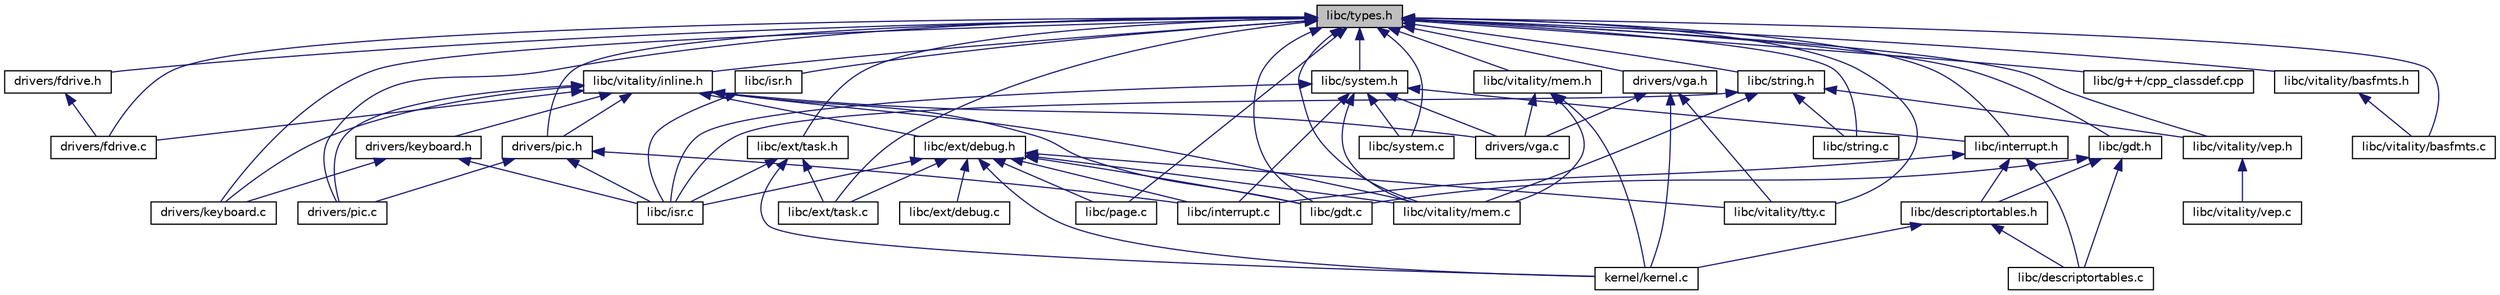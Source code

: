 digraph "libc/types.h"
{
  edge [fontname="Helvetica",fontsize="10",labelfontname="Helvetica",labelfontsize="10"];
  node [fontname="Helvetica",fontsize="10",shape=record];
  Node1 [label="libc/types.h",height=0.2,width=0.4,color="black", fillcolor="grey75", style="filled", fontcolor="black"];
  Node1 -> Node2 [dir="back",color="midnightblue",fontsize="10",style="solid",fontname="Helvetica"];
  Node2 [label="drivers/fdrive.h",height=0.2,width=0.4,color="black", fillcolor="white", style="filled",URL="$a00017.html"];
  Node2 -> Node3 [dir="back",color="midnightblue",fontsize="10",style="solid",fontname="Helvetica"];
  Node3 [label="drivers/fdrive.c",height=0.2,width=0.4,color="black", fillcolor="white", style="filled",URL="$a00014.html"];
  Node1 -> Node3 [dir="back",color="midnightblue",fontsize="10",style="solid",fontname="Helvetica"];
  Node1 -> Node4 [dir="back",color="midnightblue",fontsize="10",style="solid",fontname="Helvetica"];
  Node4 [label="libc/vitality/inline.h",height=0.2,width=0.4,color="black", fillcolor="white", style="filled",URL="$a00110.html"];
  Node4 -> Node3 [dir="back",color="midnightblue",fontsize="10",style="solid",fontname="Helvetica"];
  Node4 -> Node5 [dir="back",color="midnightblue",fontsize="10",style="solid",fontname="Helvetica"];
  Node5 [label="drivers/keyboard.h",height=0.2,width=0.4,color="black", fillcolor="white", style="filled",URL="$a00023.html"];
  Node5 -> Node6 [dir="back",color="midnightblue",fontsize="10",style="solid",fontname="Helvetica"];
  Node6 [label="drivers/keyboard.c",height=0.2,width=0.4,color="black", fillcolor="white", style="filled",URL="$a00020.html"];
  Node5 -> Node7 [dir="back",color="midnightblue",fontsize="10",style="solid",fontname="Helvetica"];
  Node7 [label="libc/isr.c",height=0.2,width=0.4,color="black", fillcolor="white", style="filled",URL="$a00077.html"];
  Node4 -> Node6 [dir="back",color="midnightblue",fontsize="10",style="solid",fontname="Helvetica"];
  Node4 -> Node8 [dir="back",color="midnightblue",fontsize="10",style="solid",fontname="Helvetica"];
  Node8 [label="drivers/pic.c",height=0.2,width=0.4,color="black", fillcolor="white", style="filled",URL="$a00026.html"];
  Node4 -> Node9 [dir="back",color="midnightblue",fontsize="10",style="solid",fontname="Helvetica"];
  Node9 [label="drivers/pic.h",height=0.2,width=0.4,color="black", fillcolor="white", style="filled",URL="$a00029.html"];
  Node9 -> Node8 [dir="back",color="midnightblue",fontsize="10",style="solid",fontname="Helvetica"];
  Node9 -> Node10 [dir="back",color="midnightblue",fontsize="10",style="solid",fontname="Helvetica"];
  Node10 [label="libc/interrupt.c",height=0.2,width=0.4,color="black", fillcolor="white", style="filled",URL="$a00071.html"];
  Node9 -> Node7 [dir="back",color="midnightblue",fontsize="10",style="solid",fontname="Helvetica"];
  Node4 -> Node11 [dir="back",color="midnightblue",fontsize="10",style="solid",fontname="Helvetica"];
  Node11 [label="drivers/vga.c",height=0.2,width=0.4,color="black", fillcolor="white", style="filled",URL="$a00032.html"];
  Node4 -> Node12 [dir="back",color="midnightblue",fontsize="10",style="solid",fontname="Helvetica"];
  Node12 [label="libc/ext/debug.h",height=0.2,width=0.4,color="black", fillcolor="white", style="filled",URL="$a00050.html"];
  Node12 -> Node13 [dir="back",color="midnightblue",fontsize="10",style="solid",fontname="Helvetica"];
  Node13 [label="kernel/kernel.c",height=0.2,width=0.4,color="black", fillcolor="white", style="filled",URL="$a00038.html"];
  Node12 -> Node14 [dir="back",color="midnightblue",fontsize="10",style="solid",fontname="Helvetica"];
  Node14 [label="libc/ext/debug.c",height=0.2,width=0.4,color="black", fillcolor="white", style="filled",URL="$a00047.html"];
  Node12 -> Node15 [dir="back",color="midnightblue",fontsize="10",style="solid",fontname="Helvetica"];
  Node15 [label="libc/ext/task.c",height=0.2,width=0.4,color="black", fillcolor="white", style="filled",URL="$a00053.html"];
  Node12 -> Node16 [dir="back",color="midnightblue",fontsize="10",style="solid",fontname="Helvetica"];
  Node16 [label="libc/gdt.c",height=0.2,width=0.4,color="black", fillcolor="white", style="filled",URL="$a00065.html"];
  Node12 -> Node10 [dir="back",color="midnightblue",fontsize="10",style="solid",fontname="Helvetica"];
  Node12 -> Node7 [dir="back",color="midnightblue",fontsize="10",style="solid",fontname="Helvetica"];
  Node12 -> Node17 [dir="back",color="midnightblue",fontsize="10",style="solid",fontname="Helvetica"];
  Node17 [label="libc/page.c",height=0.2,width=0.4,color="black", fillcolor="white", style="filled",URL="$a00083.html"];
  Node12 -> Node18 [dir="back",color="midnightblue",fontsize="10",style="solid",fontname="Helvetica"];
  Node18 [label="libc/vitality/mem.c",height=0.2,width=0.4,color="black", fillcolor="white", style="filled",URL="$a00113.html"];
  Node12 -> Node19 [dir="back",color="midnightblue",fontsize="10",style="solid",fontname="Helvetica"];
  Node19 [label="libc/vitality/tty.c",height=0.2,width=0.4,color="black", fillcolor="white", style="filled",URL="$a00119.html"];
  Node4 -> Node16 [dir="back",color="midnightblue",fontsize="10",style="solid",fontname="Helvetica"];
  Node4 -> Node18 [dir="back",color="midnightblue",fontsize="10",style="solid",fontname="Helvetica"];
  Node1 -> Node6 [dir="back",color="midnightblue",fontsize="10",style="solid",fontname="Helvetica"];
  Node1 -> Node8 [dir="back",color="midnightblue",fontsize="10",style="solid",fontname="Helvetica"];
  Node1 -> Node9 [dir="back",color="midnightblue",fontsize="10",style="solid",fontname="Helvetica"];
  Node1 -> Node20 [dir="back",color="midnightblue",fontsize="10",style="solid",fontname="Helvetica"];
  Node20 [label="drivers/vga.h",height=0.2,width=0.4,color="black", fillcolor="white", style="filled",URL="$a00035.html"];
  Node20 -> Node11 [dir="back",color="midnightblue",fontsize="10",style="solid",fontname="Helvetica"];
  Node20 -> Node13 [dir="back",color="midnightblue",fontsize="10",style="solid",fontname="Helvetica"];
  Node20 -> Node19 [dir="back",color="midnightblue",fontsize="10",style="solid",fontname="Helvetica"];
  Node1 -> Node21 [dir="back",color="midnightblue",fontsize="10",style="solid",fontname="Helvetica"];
  Node21 [label="libc/system.h",height=0.2,width=0.4,color="black", fillcolor="white", style="filled",URL="$a00098.html"];
  Node21 -> Node11 [dir="back",color="midnightblue",fontsize="10",style="solid",fontname="Helvetica"];
  Node21 -> Node22 [dir="back",color="midnightblue",fontsize="10",style="solid",fontname="Helvetica"];
  Node22 [label="libc/interrupt.h",height=0.2,width=0.4,color="black", fillcolor="white", style="filled",URL="$a00074.html"];
  Node22 -> Node23 [dir="back",color="midnightblue",fontsize="10",style="solid",fontname="Helvetica"];
  Node23 [label="libc/descriptortables.h",height=0.2,width=0.4,color="black", fillcolor="white", style="filled",URL="$a00044.html"];
  Node23 -> Node13 [dir="back",color="midnightblue",fontsize="10",style="solid",fontname="Helvetica"];
  Node23 -> Node24 [dir="back",color="midnightblue",fontsize="10",style="solid",fontname="Helvetica"];
  Node24 [label="libc/descriptortables.c",height=0.2,width=0.4,color="black", fillcolor="white", style="filled",URL="$a00041.html"];
  Node22 -> Node24 [dir="back",color="midnightblue",fontsize="10",style="solid",fontname="Helvetica"];
  Node22 -> Node10 [dir="back",color="midnightblue",fontsize="10",style="solid",fontname="Helvetica"];
  Node21 -> Node10 [dir="back",color="midnightblue",fontsize="10",style="solid",fontname="Helvetica"];
  Node21 -> Node7 [dir="back",color="midnightblue",fontsize="10",style="solid",fontname="Helvetica"];
  Node21 -> Node25 [dir="back",color="midnightblue",fontsize="10",style="solid",fontname="Helvetica"];
  Node25 [label="libc/system.c",height=0.2,width=0.4,color="black", fillcolor="white", style="filled",URL="$a00095.html"];
  Node21 -> Node18 [dir="back",color="midnightblue",fontsize="10",style="solid",fontname="Helvetica"];
  Node1 -> Node26 [dir="back",color="midnightblue",fontsize="10",style="solid",fontname="Helvetica"];
  Node26 [label="libc/vitality/mem.h",height=0.2,width=0.4,color="black", fillcolor="white", style="filled",URL="$a00116.html"];
  Node26 -> Node11 [dir="back",color="midnightblue",fontsize="10",style="solid",fontname="Helvetica"];
  Node26 -> Node13 [dir="back",color="midnightblue",fontsize="10",style="solid",fontname="Helvetica"];
  Node26 -> Node18 [dir="back",color="midnightblue",fontsize="10",style="solid",fontname="Helvetica"];
  Node1 -> Node27 [dir="back",color="midnightblue",fontsize="10",style="solid",fontname="Helvetica"];
  Node27 [label="libc/gdt.h",height=0.2,width=0.4,color="black", fillcolor="white", style="filled",URL="$a00068.html"];
  Node27 -> Node23 [dir="back",color="midnightblue",fontsize="10",style="solid",fontname="Helvetica"];
  Node27 -> Node24 [dir="back",color="midnightblue",fontsize="10",style="solid",fontname="Helvetica"];
  Node27 -> Node16 [dir="back",color="midnightblue",fontsize="10",style="solid",fontname="Helvetica"];
  Node1 -> Node22 [dir="back",color="midnightblue",fontsize="10",style="solid",fontname="Helvetica"];
  Node1 -> Node28 [dir="back",color="midnightblue",fontsize="10",style="solid",fontname="Helvetica"];
  Node28 [label="libc/ext/task.h",height=0.2,width=0.4,color="black", fillcolor="white", style="filled",URL="$a00056.html"];
  Node28 -> Node13 [dir="back",color="midnightblue",fontsize="10",style="solid",fontname="Helvetica"];
  Node28 -> Node15 [dir="back",color="midnightblue",fontsize="10",style="solid",fontname="Helvetica"];
  Node28 -> Node7 [dir="back",color="midnightblue",fontsize="10",style="solid",fontname="Helvetica"];
  Node1 -> Node15 [dir="back",color="midnightblue",fontsize="10",style="solid",fontname="Helvetica"];
  Node1 -> Node29 [dir="back",color="midnightblue",fontsize="10",style="solid",fontname="Helvetica"];
  Node29 [label="libc/g++/cpp_classdef.cpp",height=0.2,width=0.4,color="black", fillcolor="white", style="filled",URL="$a00059.html"];
  Node1 -> Node16 [dir="back",color="midnightblue",fontsize="10",style="solid",fontname="Helvetica"];
  Node1 -> Node30 [dir="back",color="midnightblue",fontsize="10",style="solid",fontname="Helvetica"];
  Node30 [label="libc/isr.h",height=0.2,width=0.4,color="black", fillcolor="white", style="filled",URL="$a00080.html"];
  Node30 -> Node7 [dir="back",color="midnightblue",fontsize="10",style="solid",fontname="Helvetica"];
  Node1 -> Node31 [dir="back",color="midnightblue",fontsize="10",style="solid",fontname="Helvetica"];
  Node31 [label="libc/string.h",height=0.2,width=0.4,color="black", fillcolor="white", style="filled",URL="$a00092.html"];
  Node31 -> Node7 [dir="back",color="midnightblue",fontsize="10",style="solid",fontname="Helvetica"];
  Node31 -> Node32 [dir="back",color="midnightblue",fontsize="10",style="solid",fontname="Helvetica"];
  Node32 [label="libc/string.c",height=0.2,width=0.4,color="black", fillcolor="white", style="filled",URL="$a00089.html"];
  Node31 -> Node18 [dir="back",color="midnightblue",fontsize="10",style="solid",fontname="Helvetica"];
  Node31 -> Node33 [dir="back",color="midnightblue",fontsize="10",style="solid",fontname="Helvetica"];
  Node33 [label="libc/vitality/vep.h",height=0.2,width=0.4,color="black", fillcolor="white", style="filled",URL="$a00128.html"];
  Node33 -> Node34 [dir="back",color="midnightblue",fontsize="10",style="solid",fontname="Helvetica"];
  Node34 [label="libc/vitality/vep.c",height=0.2,width=0.4,color="black", fillcolor="white", style="filled",URL="$a00125.html"];
  Node1 -> Node17 [dir="back",color="midnightblue",fontsize="10",style="solid",fontname="Helvetica"];
  Node1 -> Node32 [dir="back",color="midnightblue",fontsize="10",style="solid",fontname="Helvetica"];
  Node1 -> Node25 [dir="back",color="midnightblue",fontsize="10",style="solid",fontname="Helvetica"];
  Node1 -> Node35 [dir="back",color="midnightblue",fontsize="10",style="solid",fontname="Helvetica"];
  Node35 [label="libc/vitality/basfmts.h",height=0.2,width=0.4,color="black", fillcolor="white", style="filled",URL="$a00107.html"];
  Node35 -> Node36 [dir="back",color="midnightblue",fontsize="10",style="solid",fontname="Helvetica"];
  Node36 [label="libc/vitality/basfmts.c",height=0.2,width=0.4,color="black", fillcolor="white", style="filled",URL="$a00104.html"];
  Node1 -> Node36 [dir="back",color="midnightblue",fontsize="10",style="solid",fontname="Helvetica"];
  Node1 -> Node18 [dir="back",color="midnightblue",fontsize="10",style="solid",fontname="Helvetica"];
  Node1 -> Node19 [dir="back",color="midnightblue",fontsize="10",style="solid",fontname="Helvetica"];
  Node1 -> Node33 [dir="back",color="midnightblue",fontsize="10",style="solid",fontname="Helvetica"];
}
